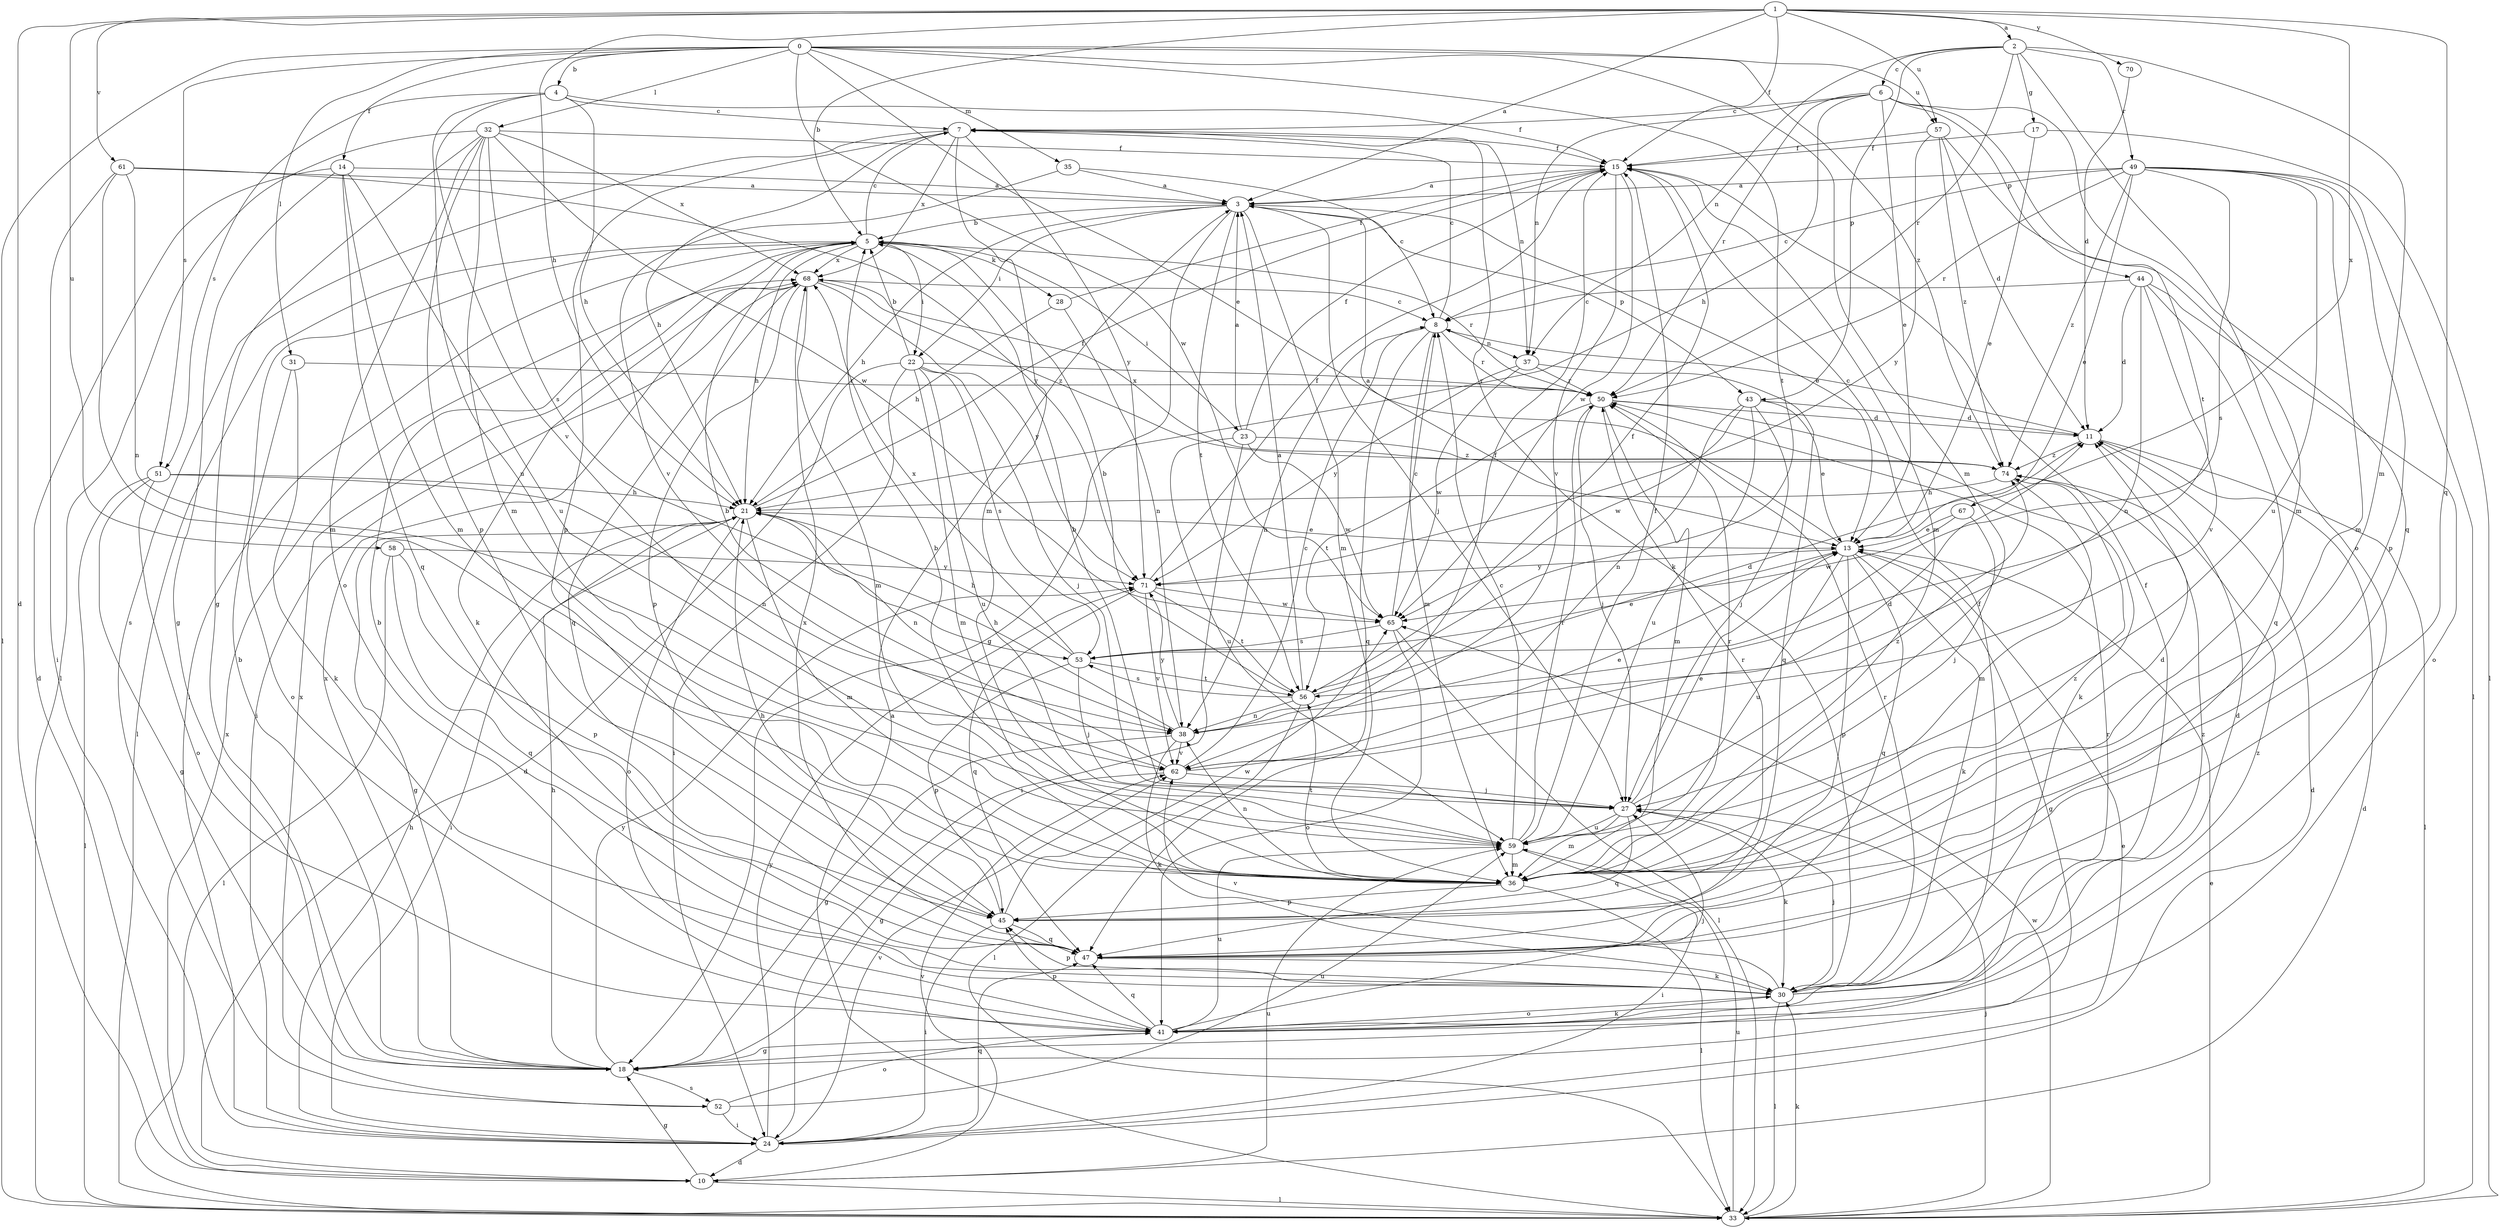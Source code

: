 strict digraph  {
0;
1;
2;
3;
4;
5;
6;
7;
8;
10;
11;
13;
14;
15;
17;
18;
21;
22;
23;
24;
27;
28;
30;
31;
32;
33;
35;
36;
37;
38;
41;
43;
44;
45;
47;
49;
50;
51;
52;
53;
56;
57;
58;
59;
61;
62;
65;
67;
68;
70;
71;
74;
0 -> 4  [label=b];
0 -> 13  [label=e];
0 -> 14  [label=f];
0 -> 31  [label=l];
0 -> 32  [label=l];
0 -> 33  [label=l];
0 -> 35  [label=m];
0 -> 36  [label=m];
0 -> 51  [label=s];
0 -> 56  [label=t];
0 -> 57  [label=u];
0 -> 65  [label=w];
0 -> 74  [label=z];
1 -> 2  [label=a];
1 -> 3  [label=a];
1 -> 5  [label=b];
1 -> 10  [label=d];
1 -> 15  [label=f];
1 -> 21  [label=h];
1 -> 47  [label=q];
1 -> 57  [label=u];
1 -> 58  [label=u];
1 -> 61  [label=v];
1 -> 67  [label=x];
1 -> 70  [label=y];
2 -> 6  [label=c];
2 -> 17  [label=g];
2 -> 36  [label=m];
2 -> 37  [label=n];
2 -> 41  [label=o];
2 -> 43  [label=p];
2 -> 49  [label=r];
2 -> 50  [label=r];
3 -> 5  [label=b];
3 -> 13  [label=e];
3 -> 18  [label=g];
3 -> 21  [label=h];
3 -> 22  [label=i];
3 -> 27  [label=j];
3 -> 36  [label=m];
3 -> 43  [label=p];
3 -> 56  [label=t];
4 -> 7  [label=c];
4 -> 15  [label=f];
4 -> 21  [label=h];
4 -> 51  [label=s];
4 -> 59  [label=u];
4 -> 62  [label=v];
5 -> 7  [label=c];
5 -> 21  [label=h];
5 -> 22  [label=i];
5 -> 23  [label=i];
5 -> 24  [label=i];
5 -> 28  [label=k];
5 -> 30  [label=k];
5 -> 33  [label=l];
5 -> 50  [label=r];
5 -> 68  [label=x];
6 -> 7  [label=c];
6 -> 13  [label=e];
6 -> 21  [label=h];
6 -> 37  [label=n];
6 -> 44  [label=p];
6 -> 47  [label=q];
6 -> 50  [label=r];
6 -> 56  [label=t];
7 -> 15  [label=f];
7 -> 21  [label=h];
7 -> 30  [label=k];
7 -> 36  [label=m];
7 -> 37  [label=n];
7 -> 45  [label=p];
7 -> 52  [label=s];
7 -> 68  [label=x];
7 -> 71  [label=y];
8 -> 7  [label=c];
8 -> 36  [label=m];
8 -> 37  [label=n];
8 -> 38  [label=n];
8 -> 47  [label=q];
8 -> 50  [label=r];
10 -> 18  [label=g];
10 -> 33  [label=l];
10 -> 59  [label=u];
10 -> 62  [label=v];
10 -> 68  [label=x];
11 -> 8  [label=c];
11 -> 10  [label=d];
11 -> 33  [label=l];
11 -> 74  [label=z];
13 -> 3  [label=a];
13 -> 18  [label=g];
13 -> 30  [label=k];
13 -> 45  [label=p];
13 -> 47  [label=q];
13 -> 59  [label=u];
13 -> 71  [label=y];
14 -> 3  [label=a];
14 -> 10  [label=d];
14 -> 18  [label=g];
14 -> 36  [label=m];
14 -> 47  [label=q];
14 -> 59  [label=u];
15 -> 3  [label=a];
15 -> 36  [label=m];
15 -> 62  [label=v];
15 -> 65  [label=w];
17 -> 13  [label=e];
17 -> 15  [label=f];
17 -> 33  [label=l];
18 -> 5  [label=b];
18 -> 21  [label=h];
18 -> 50  [label=r];
18 -> 52  [label=s];
18 -> 68  [label=x];
18 -> 71  [label=y];
21 -> 13  [label=e];
21 -> 15  [label=f];
21 -> 18  [label=g];
21 -> 24  [label=i];
21 -> 36  [label=m];
21 -> 38  [label=n];
21 -> 41  [label=o];
22 -> 5  [label=b];
22 -> 10  [label=d];
22 -> 24  [label=i];
22 -> 27  [label=j];
22 -> 36  [label=m];
22 -> 50  [label=r];
22 -> 53  [label=s];
22 -> 59  [label=u];
23 -> 3  [label=a];
23 -> 15  [label=f];
23 -> 24  [label=i];
23 -> 59  [label=u];
23 -> 65  [label=w];
23 -> 74  [label=z];
24 -> 10  [label=d];
24 -> 11  [label=d];
24 -> 13  [label=e];
24 -> 21  [label=h];
24 -> 47  [label=q];
24 -> 62  [label=v];
24 -> 71  [label=y];
27 -> 5  [label=b];
27 -> 13  [label=e];
27 -> 30  [label=k];
27 -> 36  [label=m];
27 -> 47  [label=q];
27 -> 59  [label=u];
27 -> 74  [label=z];
28 -> 15  [label=f];
28 -> 21  [label=h];
28 -> 38  [label=n];
30 -> 5  [label=b];
30 -> 11  [label=d];
30 -> 15  [label=f];
30 -> 27  [label=j];
30 -> 33  [label=l];
30 -> 41  [label=o];
30 -> 45  [label=p];
30 -> 50  [label=r];
30 -> 62  [label=v];
30 -> 74  [label=z];
31 -> 30  [label=k];
31 -> 41  [label=o];
31 -> 50  [label=r];
32 -> 15  [label=f];
32 -> 18  [label=g];
32 -> 33  [label=l];
32 -> 36  [label=m];
32 -> 41  [label=o];
32 -> 45  [label=p];
32 -> 53  [label=s];
32 -> 65  [label=w];
32 -> 68  [label=x];
33 -> 3  [label=a];
33 -> 13  [label=e];
33 -> 27  [label=j];
33 -> 30  [label=k];
33 -> 59  [label=u];
33 -> 65  [label=w];
35 -> 3  [label=a];
35 -> 8  [label=c];
35 -> 62  [label=v];
36 -> 11  [label=d];
36 -> 33  [label=l];
36 -> 38  [label=n];
36 -> 45  [label=p];
36 -> 50  [label=r];
36 -> 56  [label=t];
36 -> 74  [label=z];
37 -> 47  [label=q];
37 -> 50  [label=r];
37 -> 65  [label=w];
37 -> 71  [label=y];
38 -> 15  [label=f];
38 -> 18  [label=g];
38 -> 21  [label=h];
38 -> 30  [label=k];
38 -> 62  [label=v];
38 -> 71  [label=y];
41 -> 15  [label=f];
41 -> 18  [label=g];
41 -> 27  [label=j];
41 -> 30  [label=k];
41 -> 45  [label=p];
41 -> 47  [label=q];
41 -> 59  [label=u];
41 -> 74  [label=z];
43 -> 11  [label=d];
43 -> 13  [label=e];
43 -> 27  [label=j];
43 -> 38  [label=n];
43 -> 59  [label=u];
43 -> 65  [label=w];
44 -> 8  [label=c];
44 -> 11  [label=d];
44 -> 38  [label=n];
44 -> 41  [label=o];
44 -> 47  [label=q];
44 -> 62  [label=v];
45 -> 21  [label=h];
45 -> 24  [label=i];
45 -> 47  [label=q];
45 -> 50  [label=r];
45 -> 65  [label=w];
47 -> 30  [label=k];
47 -> 68  [label=x];
49 -> 3  [label=a];
49 -> 8  [label=c];
49 -> 13  [label=e];
49 -> 33  [label=l];
49 -> 36  [label=m];
49 -> 45  [label=p];
49 -> 50  [label=r];
49 -> 53  [label=s];
49 -> 59  [label=u];
49 -> 74  [label=z];
50 -> 11  [label=d];
50 -> 27  [label=j];
50 -> 30  [label=k];
50 -> 36  [label=m];
50 -> 56  [label=t];
51 -> 18  [label=g];
51 -> 21  [label=h];
51 -> 33  [label=l];
51 -> 38  [label=n];
51 -> 41  [label=o];
52 -> 24  [label=i];
52 -> 41  [label=o];
52 -> 59  [label=u];
52 -> 68  [label=x];
53 -> 13  [label=e];
53 -> 21  [label=h];
53 -> 27  [label=j];
53 -> 45  [label=p];
53 -> 56  [label=t];
53 -> 68  [label=x];
56 -> 3  [label=a];
56 -> 5  [label=b];
56 -> 11  [label=d];
56 -> 15  [label=f];
56 -> 33  [label=l];
56 -> 38  [label=n];
56 -> 53  [label=s];
57 -> 11  [label=d];
57 -> 15  [label=f];
57 -> 36  [label=m];
57 -> 71  [label=y];
57 -> 74  [label=z];
58 -> 33  [label=l];
58 -> 45  [label=p];
58 -> 47  [label=q];
58 -> 71  [label=y];
59 -> 5  [label=b];
59 -> 8  [label=c];
59 -> 15  [label=f];
59 -> 24  [label=i];
59 -> 36  [label=m];
59 -> 50  [label=r];
61 -> 3  [label=a];
61 -> 24  [label=i];
61 -> 36  [label=m];
61 -> 38  [label=n];
61 -> 71  [label=y];
62 -> 5  [label=b];
62 -> 8  [label=c];
62 -> 11  [label=d];
62 -> 13  [label=e];
62 -> 18  [label=g];
62 -> 27  [label=j];
65 -> 8  [label=c];
65 -> 33  [label=l];
65 -> 41  [label=o];
65 -> 53  [label=s];
67 -> 13  [label=e];
67 -> 27  [label=j];
67 -> 65  [label=w];
68 -> 8  [label=c];
68 -> 24  [label=i];
68 -> 36  [label=m];
68 -> 45  [label=p];
68 -> 47  [label=q];
68 -> 71  [label=y];
68 -> 74  [label=z];
70 -> 11  [label=d];
71 -> 15  [label=f];
71 -> 47  [label=q];
71 -> 56  [label=t];
71 -> 62  [label=v];
71 -> 65  [label=w];
74 -> 21  [label=h];
74 -> 36  [label=m];
74 -> 68  [label=x];
}

